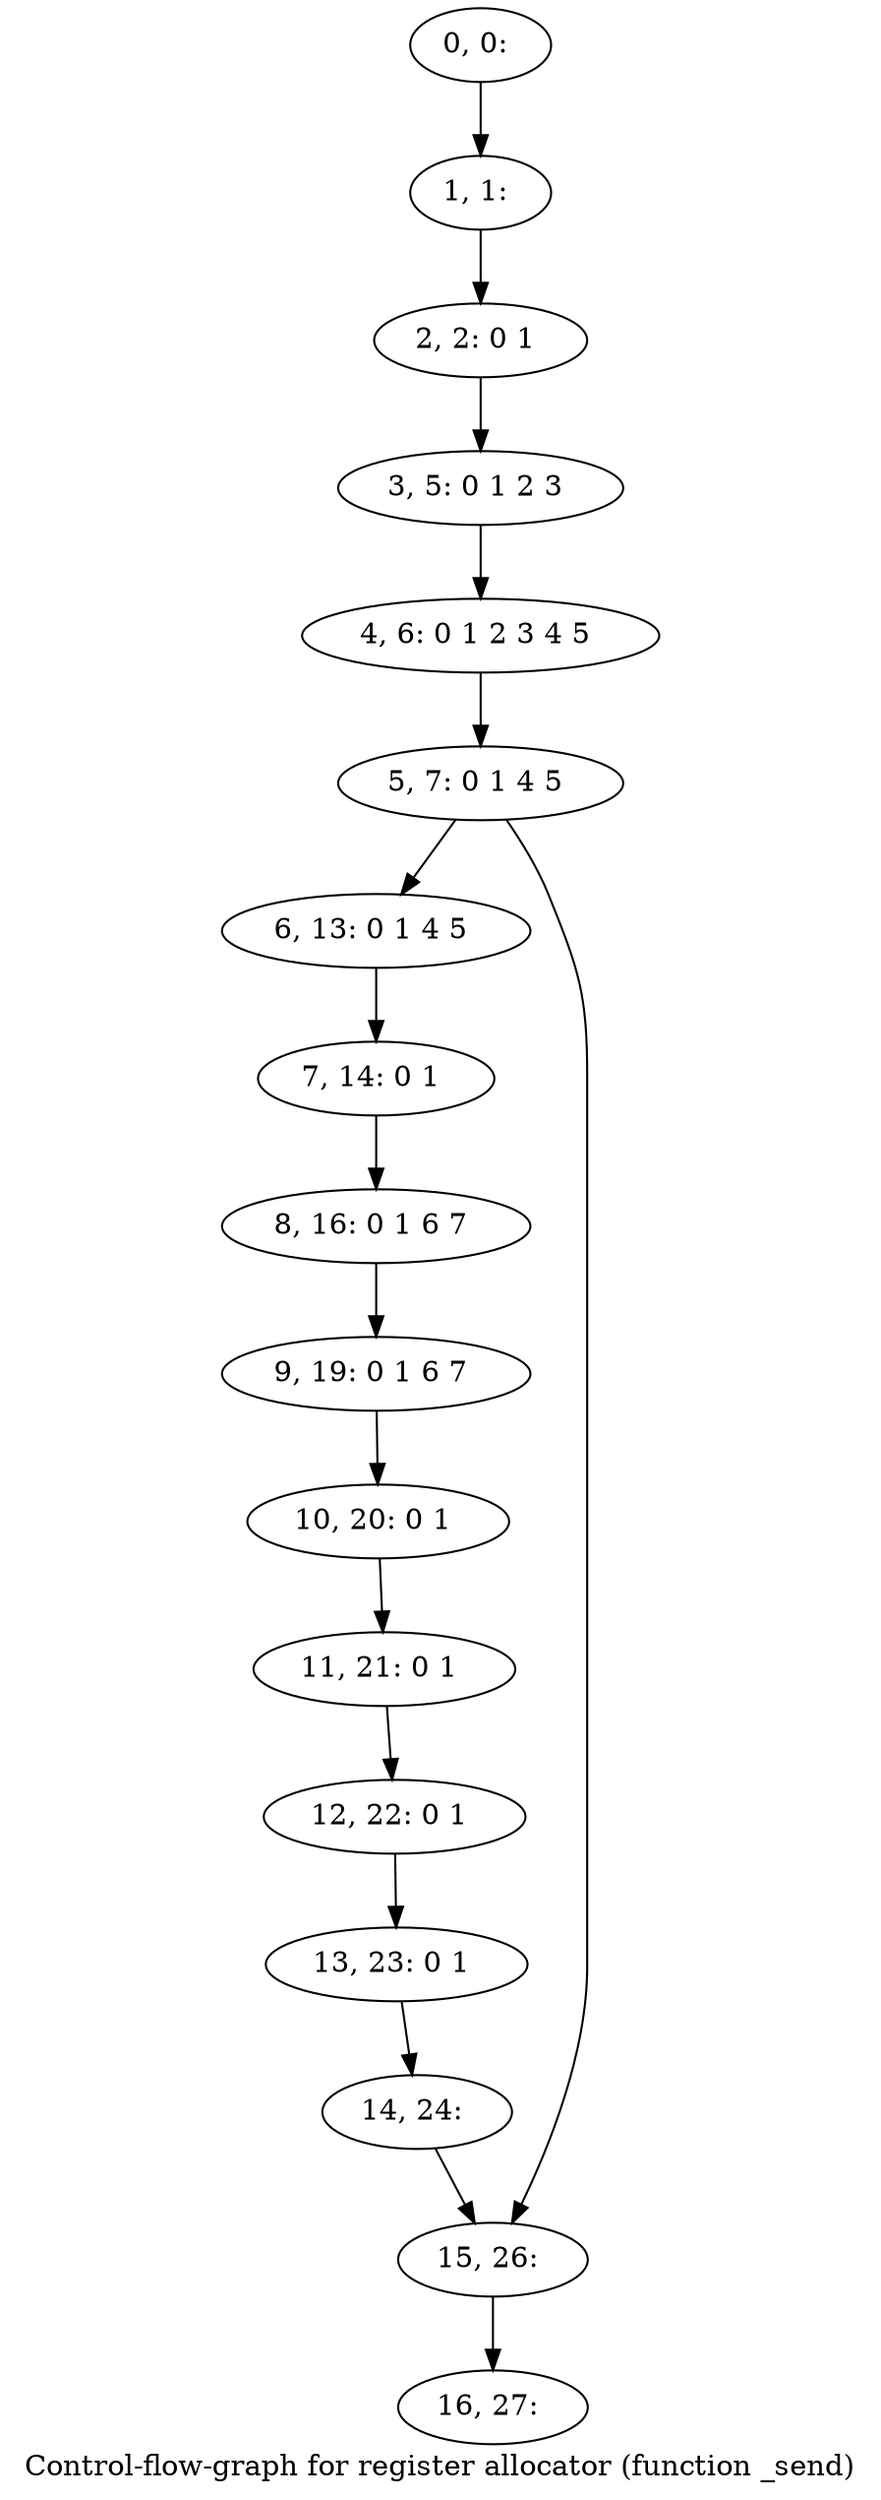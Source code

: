 digraph G {
graph [label="Control-flow-graph for register allocator (function _send)"]
0[label="0, 0: "];
1[label="1, 1: "];
2[label="2, 2: 0 1 "];
3[label="3, 5: 0 1 2 3 "];
4[label="4, 6: 0 1 2 3 4 5 "];
5[label="5, 7: 0 1 4 5 "];
6[label="6, 13: 0 1 4 5 "];
7[label="7, 14: 0 1 "];
8[label="8, 16: 0 1 6 7 "];
9[label="9, 19: 0 1 6 7 "];
10[label="10, 20: 0 1 "];
11[label="11, 21: 0 1 "];
12[label="12, 22: 0 1 "];
13[label="13, 23: 0 1 "];
14[label="14, 24: "];
15[label="15, 26: "];
16[label="16, 27: "];
0->1 ;
1->2 ;
2->3 ;
3->4 ;
4->5 ;
5->6 ;
5->15 ;
6->7 ;
7->8 ;
8->9 ;
9->10 ;
10->11 ;
11->12 ;
12->13 ;
13->14 ;
14->15 ;
15->16 ;
}
